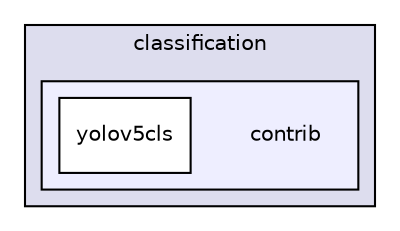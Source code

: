 digraph "/build/FastDeploy/fastdeploy/vision/classification/contrib" {
  compound=true
  node [ fontsize="10", fontname="Helvetica"];
  edge [ labelfontsize="10", labelfontname="Helvetica"];
  subgraph clusterdir_22b8b81e4d74cdc2e5416b91f24d235f {
    graph [ bgcolor="#ddddee", pencolor="black", label="classification" fontname="Helvetica", fontsize="10", URL="dir_22b8b81e4d74cdc2e5416b91f24d235f.html"]
  subgraph clusterdir_808c35517b3cb81f4e7fdfa58b6e9454 {
    graph [ bgcolor="#eeeeff", pencolor="black", label="" URL="dir_808c35517b3cb81f4e7fdfa58b6e9454.html"];
    dir_808c35517b3cb81f4e7fdfa58b6e9454 [shape=plaintext label="contrib"];
    dir_908ceebea1854930b5b982afd32b588d [shape=box label="yolov5cls" color="black" fillcolor="white" style="filled" URL="dir_908ceebea1854930b5b982afd32b588d.html"];
  }
  }
}
